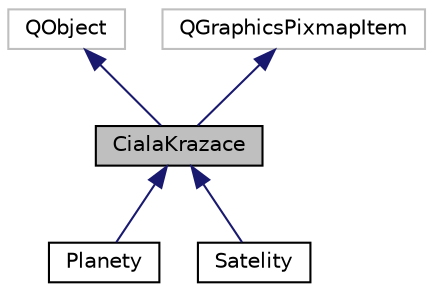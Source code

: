 digraph "CialaKrazace"
{
 // LATEX_PDF_SIZE
  edge [fontname="Helvetica",fontsize="10",labelfontname="Helvetica",labelfontsize="10"];
  node [fontname="Helvetica",fontsize="10",shape=record];
  Node0 [label="CialaKrazace",height=0.2,width=0.4,color="black", fillcolor="grey75", style="filled", fontcolor="black",tooltip="The CialaKrazace class Klasa podstawowa zawierajaca wspolne cechy klas Planety oraz Satelity."];
  Node1 -> Node0 [dir="back",color="midnightblue",fontsize="10",style="solid",fontname="Helvetica"];
  Node1 [label="QObject",height=0.2,width=0.4,color="grey75", fillcolor="white", style="filled",tooltip=" "];
  Node2 -> Node0 [dir="back",color="midnightblue",fontsize="10",style="solid",fontname="Helvetica"];
  Node2 [label="QGraphicsPixmapItem",height=0.2,width=0.4,color="grey75", fillcolor="white", style="filled",tooltip=" "];
  Node0 -> Node3 [dir="back",color="midnightblue",fontsize="10",style="solid",fontname="Helvetica"];
  Node3 [label="Planety",height=0.2,width=0.4,color="black", fillcolor="white", style="filled",URL="$class_planety.html",tooltip="The Planety class Klasa tworzy orbitujece planety."];
  Node0 -> Node4 [dir="back",color="midnightblue",fontsize="10",style="solid",fontname="Helvetica"];
  Node4 [label="Satelity",height=0.2,width=0.4,color="black", fillcolor="white", style="filled",URL="$class_satelity.html",tooltip="The Satelity class Klasa tworzy orbitujece Satelity."];
}
